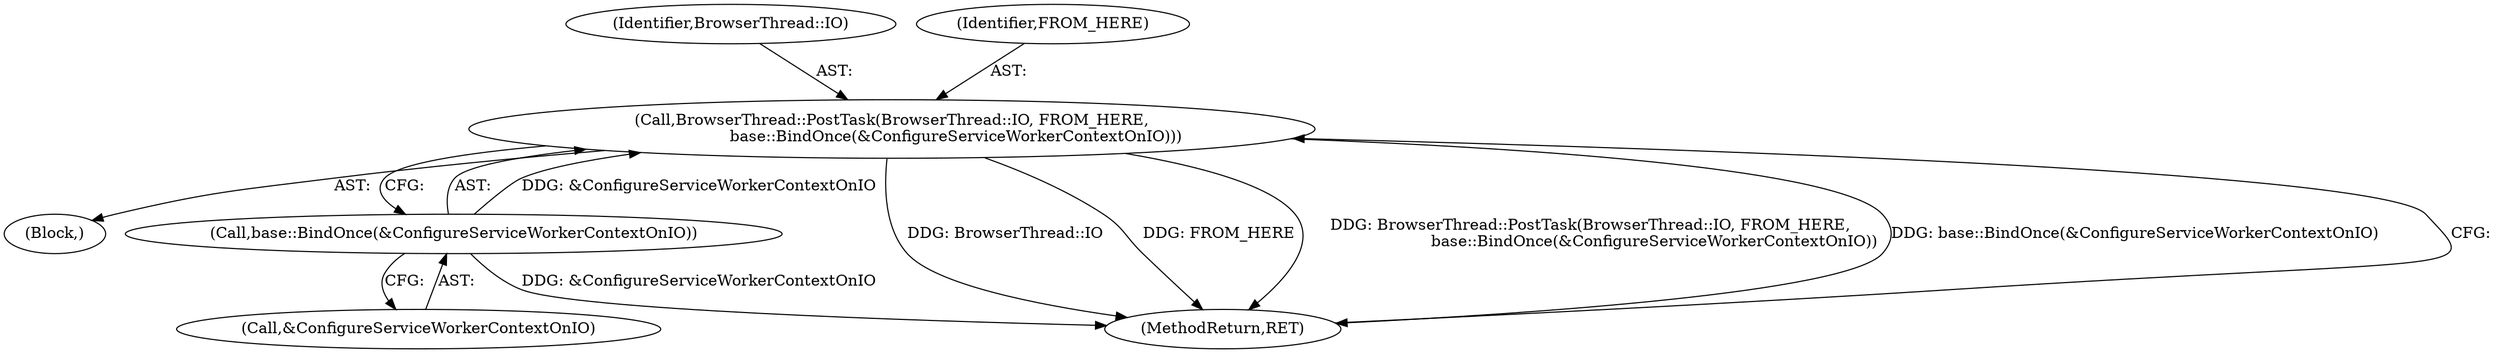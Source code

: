 digraph "0_Chrome_3c8e4852477d5b1e2da877808c998dc57db9460f_18@API" {
"1000113" [label="(Call,BrowserThread::PostTask(BrowserThread::IO, FROM_HERE,\n                          base::BindOnce(&ConfigureServiceWorkerContextOnIO)))"];
"1000116" [label="(Call,base::BindOnce(&ConfigureServiceWorkerContextOnIO))"];
"1000102" [label="(Block,)"];
"1000114" [label="(Identifier,BrowserThread::IO)"];
"1000115" [label="(Identifier,FROM_HERE)"];
"1000119" [label="(MethodReturn,RET)"];
"1000117" [label="(Call,&ConfigureServiceWorkerContextOnIO)"];
"1000116" [label="(Call,base::BindOnce(&ConfigureServiceWorkerContextOnIO))"];
"1000113" [label="(Call,BrowserThread::PostTask(BrowserThread::IO, FROM_HERE,\n                          base::BindOnce(&ConfigureServiceWorkerContextOnIO)))"];
"1000113" -> "1000102"  [label="AST: "];
"1000113" -> "1000116"  [label="CFG: "];
"1000114" -> "1000113"  [label="AST: "];
"1000115" -> "1000113"  [label="AST: "];
"1000116" -> "1000113"  [label="AST: "];
"1000119" -> "1000113"  [label="CFG: "];
"1000113" -> "1000119"  [label="DDG: BrowserThread::IO"];
"1000113" -> "1000119"  [label="DDG: FROM_HERE"];
"1000113" -> "1000119"  [label="DDG: BrowserThread::PostTask(BrowserThread::IO, FROM_HERE,\n                          base::BindOnce(&ConfigureServiceWorkerContextOnIO))"];
"1000113" -> "1000119"  [label="DDG: base::BindOnce(&ConfigureServiceWorkerContextOnIO)"];
"1000116" -> "1000113"  [label="DDG: &ConfigureServiceWorkerContextOnIO"];
"1000116" -> "1000117"  [label="CFG: "];
"1000117" -> "1000116"  [label="AST: "];
"1000116" -> "1000119"  [label="DDG: &ConfigureServiceWorkerContextOnIO"];
}
